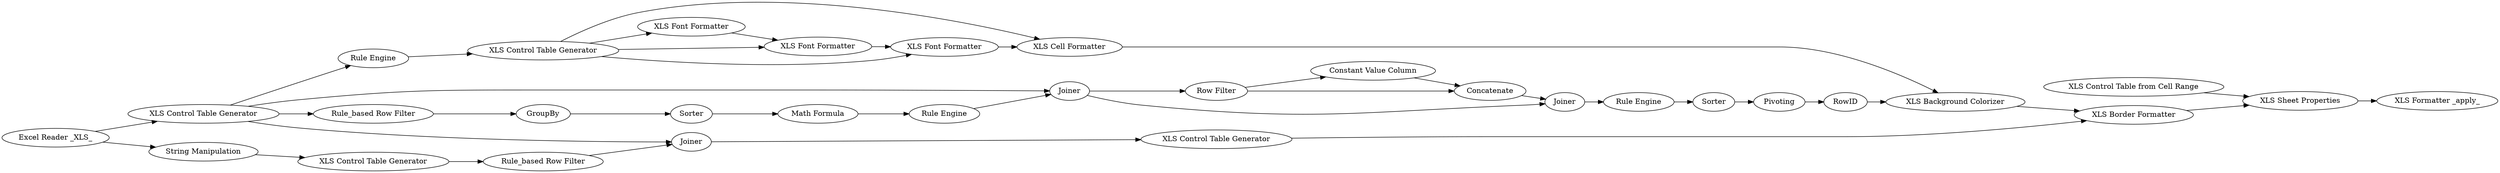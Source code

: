 digraph {
	39 -> 8
	39 -> 4
	2 -> 23
	29 -> 28
	8 -> 9
	37 -> 12
	21 -> 22
	19 -> 21
	16 -> 37
	2 -> 3
	23 -> 26
	23 -> 28
	22 -> 23
	40 -> 37
	18 -> 19
	4 -> 8
	10 -> 16
	12 -> 5
	39 -> 10
	26 -> 27
	1 -> 2
	14 -> 15
	11 -> 12
	2 -> 34
	28 -> 13
	1 -> 32
	2 -> 20
	25 -> 14
	3 -> 39
	15 -> 16
	13 -> 25
	39 -> 9
	26 -> 29
	32 -> 33
	33 -> 30
	30 -> 34
	9 -> 10
	20 -> 18
	34 -> 40
	27 -> 29
	27 [label="Constant Value Column"]
	9 [label="XLS Font Formatter"]
	18 [label=GroupBy]
	21 [label="Math Formula"]
	26 [label="Row Filter"]
	8 [label="XLS Font Formatter"]
	3 [label="Rule Engine"]
	19 [label=Sorter]
	15 [label=RowID]
	25 [label=Sorter]
	12 [label="XLS Sheet Properties"]
	10 [label="XLS Cell Formatter"]
	16 [label="XLS Background Colorizer"]
	30 [label="Rule_based Row Filter"]
	1 [label="Excel Reader _XLS_"]
	22 [label="Rule Engine"]
	28 [label=Joiner]
	23 [label=Joiner]
	4 [label="XLS Font Formatter"]
	11 [label="XLS Control Table from Cell Range"]
	14 [label=Pivoting]
	5 [label="XLS Formatter _apply_"]
	20 [label="Rule_based Row Filter"]
	13 [label="Rule Engine"]
	34 [label=Joiner]
	29 [label=Concatenate]
	40 [label="XLS Control Table Generator"]
	39 [label="XLS Control Table Generator"]
	33 [label="XLS Control Table Generator"]
	32 [label="String Manipulation"]
	2 [label="XLS Control Table Generator"]
	37 [label="XLS Border Formatter"]
	rankdir=LR
}
